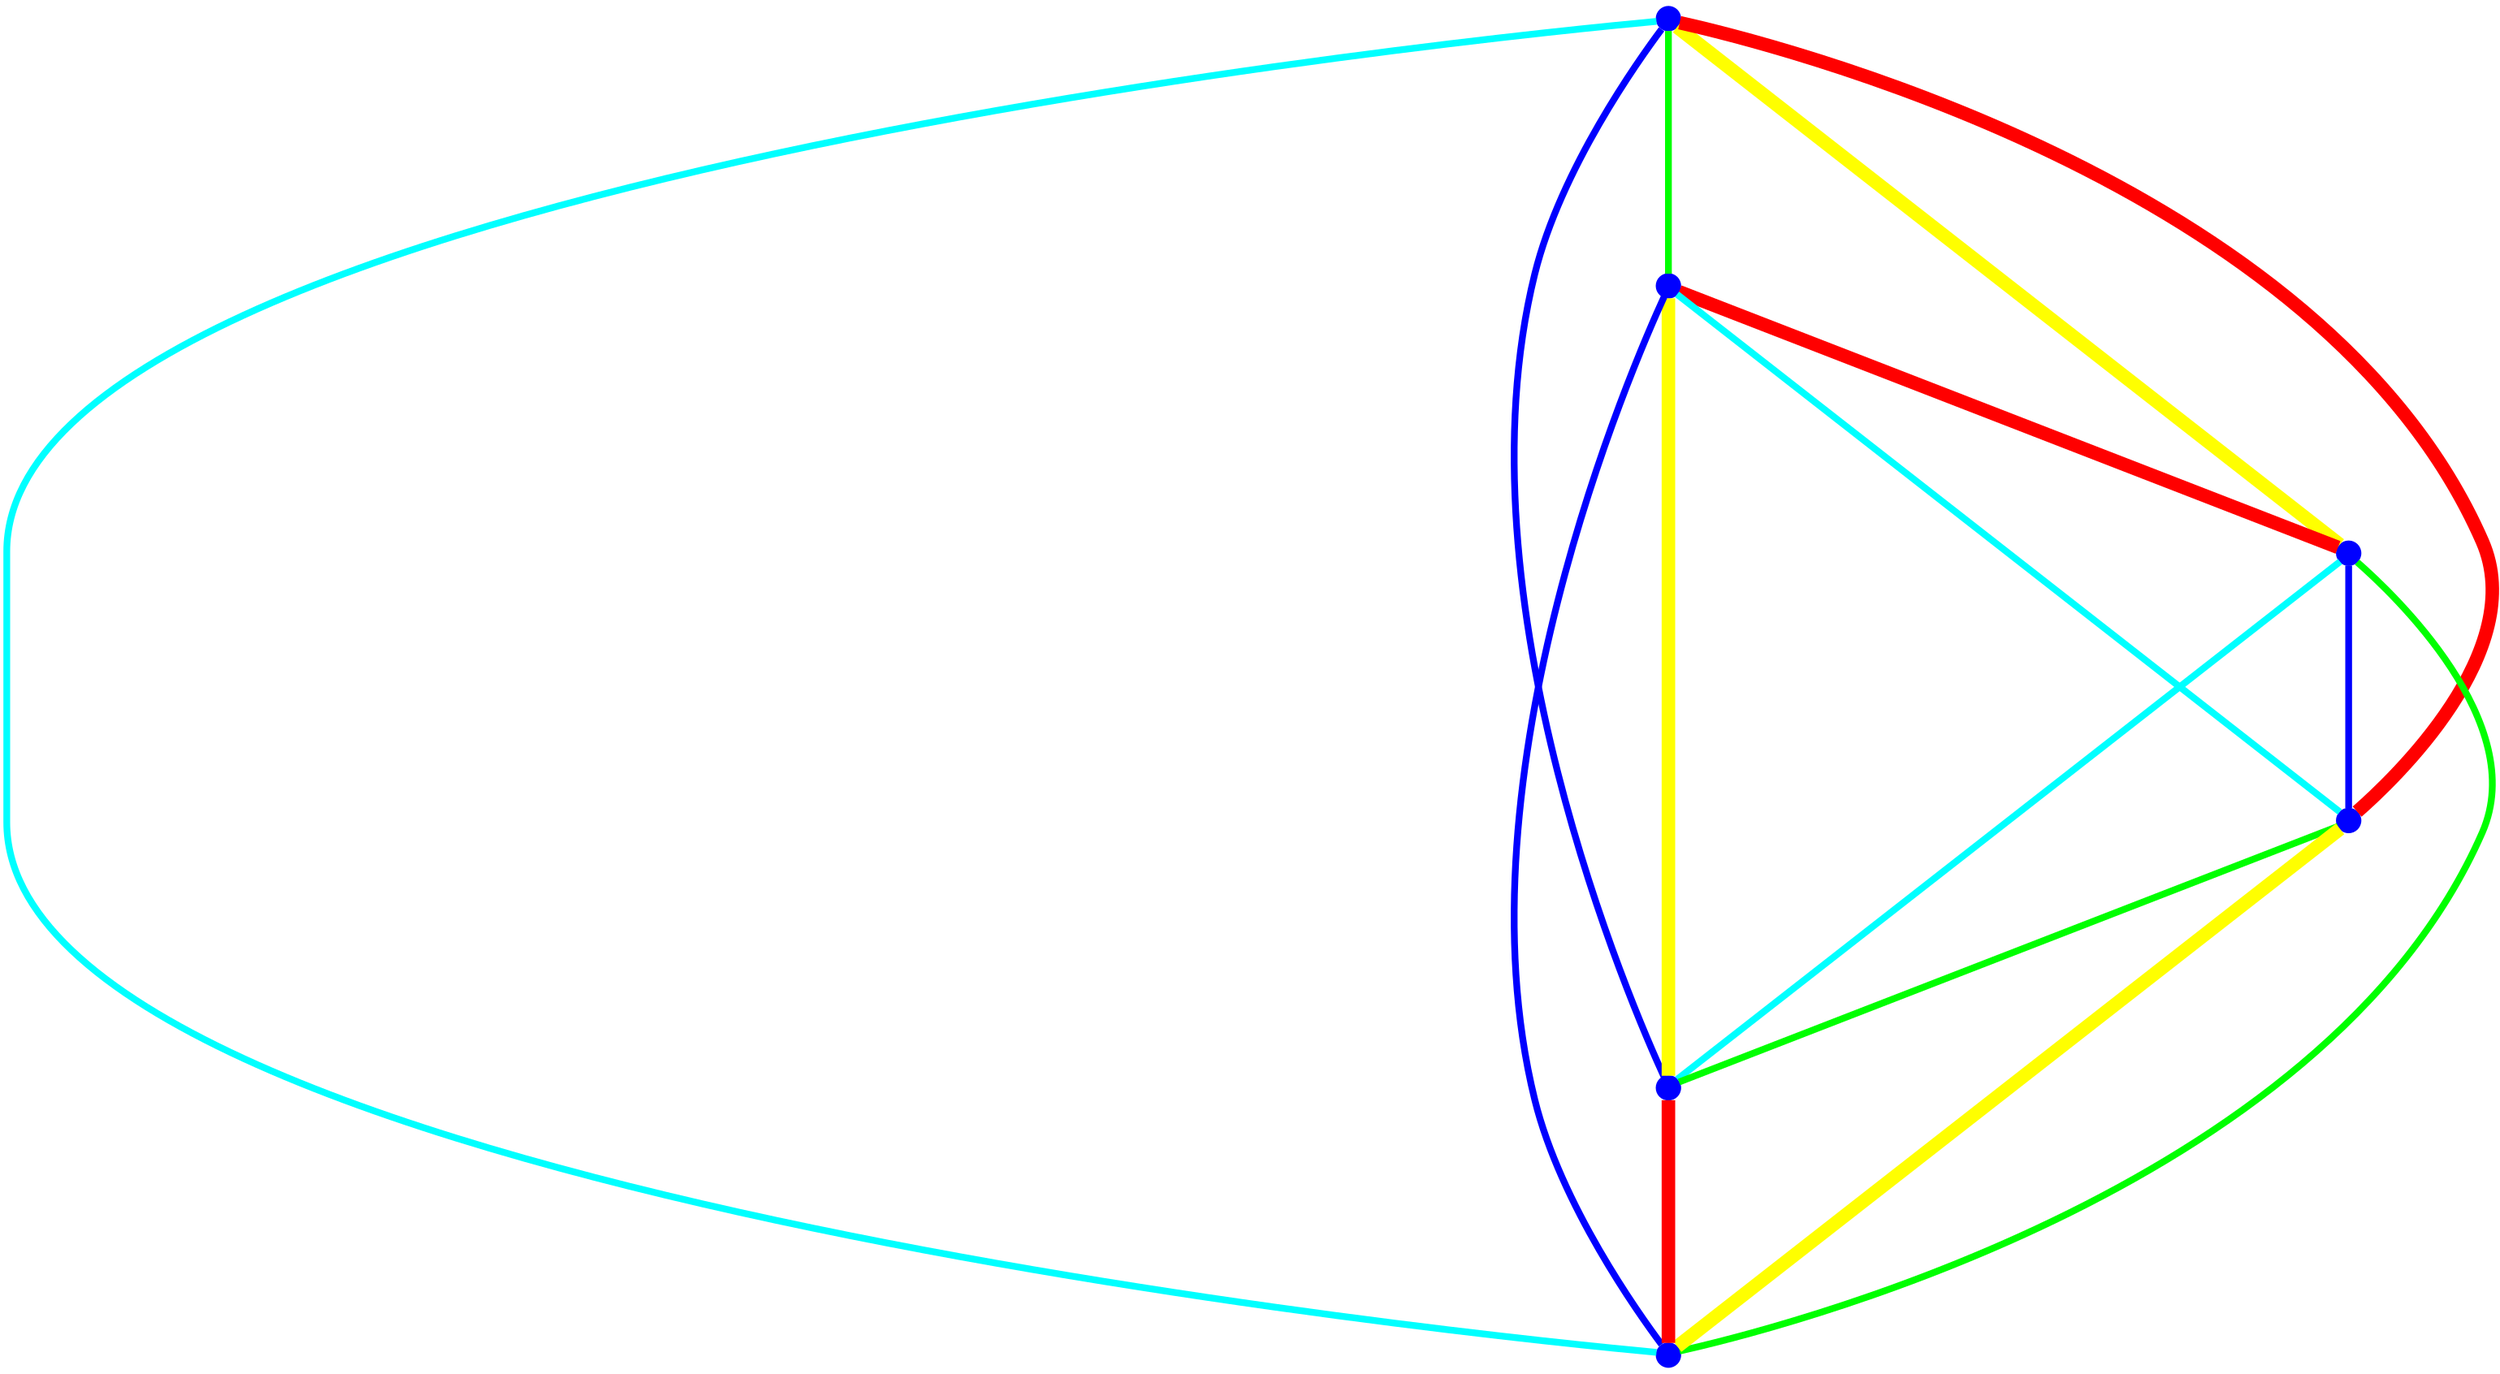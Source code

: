 graph {
ranksep=2
nodesep=2
node [label="" shape=circle style=filled fixedsize=true color=blue fillcolor=blue width=0.2];
"1" -- "2" [style="solid",penwidth="4",color="green"];
"1" -- "3" [style="solid",penwidth="8",color="yellow"];
"1" -- "4" [style="solid",penwidth="8",color="red"];
"1" -- "5" [style="solid",penwidth="4",color="blue"];
"1" -- "6" [style="solid",penwidth="4",color="cyan"];
"2" -- "3" [style="solid",penwidth="8",color="red"];
"2" -- "4" [style="solid",penwidth="4",color="cyan"];
"2" -- "5" [style="solid",penwidth="8",color="yellow"];
"2" -- "6" [style="solid",penwidth="4",color="blue"];
"3" -- "4" [style="solid",penwidth="4",color="blue"];
"3" -- "5" [style="solid",penwidth="4",color="cyan"];
"3" -- "6" [style="solid",penwidth="4",color="green"];
"4" -- "5" [style="solid",penwidth="4",color="green"];
"4" -- "6" [style="solid",penwidth="8",color="yellow"];
"5" -- "6" [style="solid",penwidth="8",color="red"];
}
